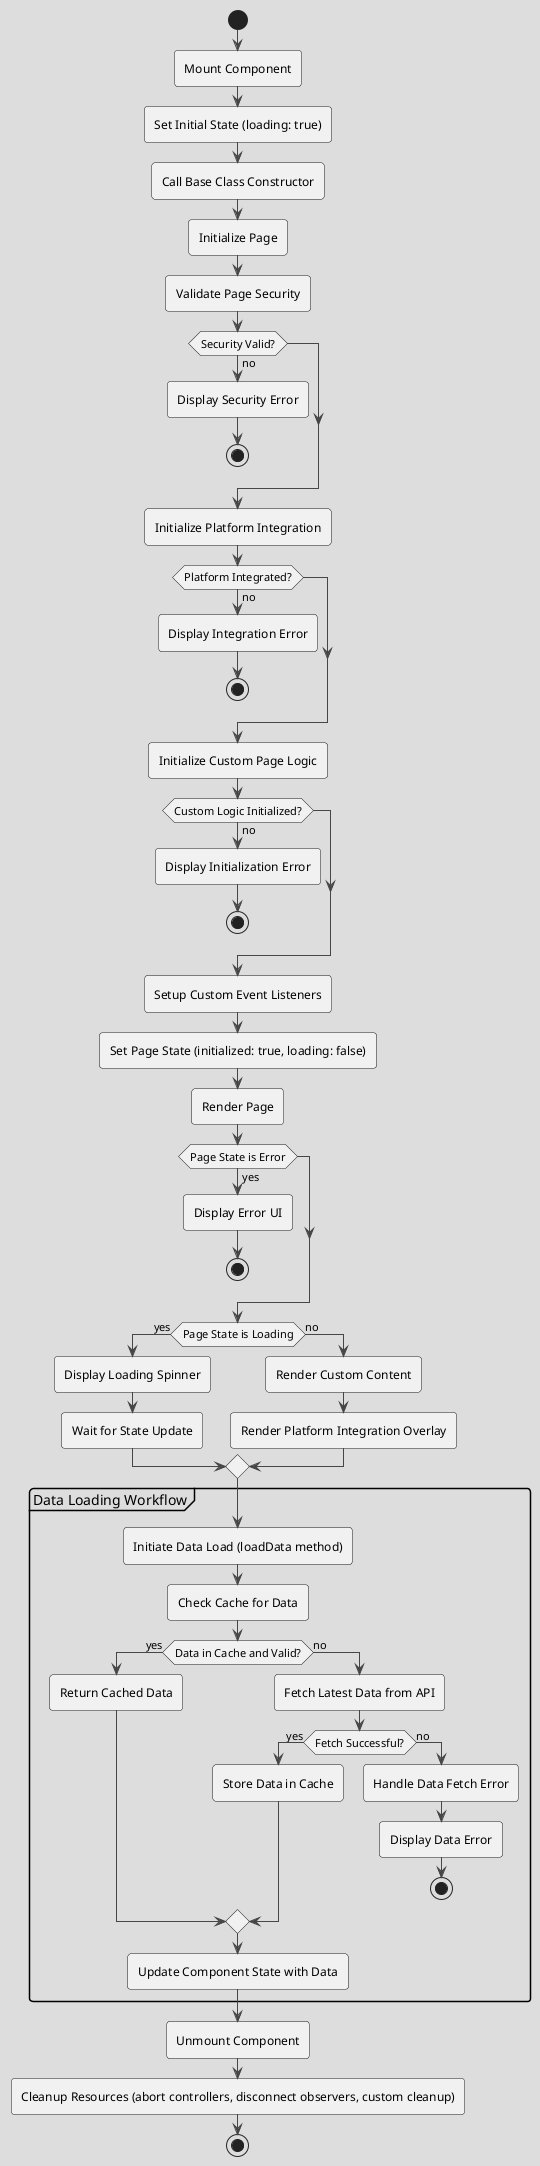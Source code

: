 @startuml
!theme toy

start
:Mount Component;
:Set Initial State (loading: true);

:Call Base Class Constructor;

:Initialize Page;
:Validate Page Security;
if (Security Valid?) then (no)
  :Display Security Error;
  stop
endif

:Initialize Platform Integration;
if (Platform Integrated?) then (no)
  :Display Integration Error;
  stop
endif

:Initialize Custom Page Logic;
if (Custom Logic Initialized?) then (no)
  :Display Initialization Error;
  stop
endif

:Setup Custom Event Listeners;

:Set Page State (initialized: true, loading: false);

:Render Page;
if (Page State is Error) then (yes)
  :Display Error UI;
  stop
endif
if (Page State is Loading) then (yes)
  :Display Loading Spinner;
  :Wait for State Update;
else (no)
  :Render Custom Content;
  :Render Platform Integration Overlay;
endif

partition "Data Loading Workflow" {
  :Initiate Data Load (loadData method);
  :Check Cache for Data;
  if (Data in Cache and Valid?) then (yes)
    :Return Cached Data;
  else (no)
    :Fetch Latest Data from API;
    if (Fetch Successful?) then (yes)
      :Store Data in Cache;
    else (no)
      :Handle Data Fetch Error;
      :Display Data Error;
      stop
    endif
  endif
  :Update Component State with Data;
}

:Unmount Component;
:Cleanup Resources (abort controllers, disconnect observers, custom cleanup);
stop

@enduml